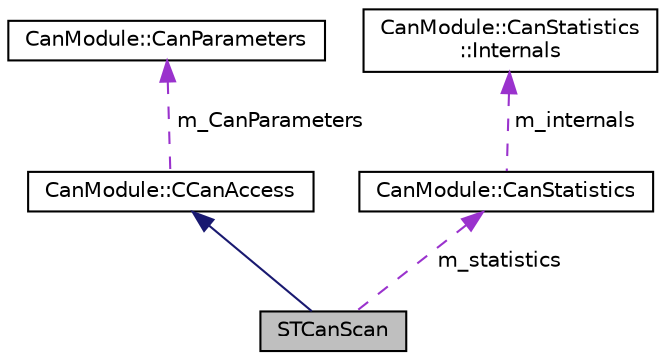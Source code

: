 digraph "STCanScan"
{
 // LATEX_PDF_SIZE
  edge [fontname="Helvetica",fontsize="10",labelfontname="Helvetica",labelfontsize="10"];
  node [fontname="Helvetica",fontsize="10",shape=record];
  Node1 [label="STCanScan",height=0.2,width=0.4,color="black", fillcolor="grey75", style="filled", fontcolor="black",tooltip=" "];
  Node2 -> Node1 [dir="back",color="midnightblue",fontsize="10",style="solid",fontname="Helvetica"];
  Node2 [label="CanModule::CCanAccess",height=0.2,width=0.4,color="black", fillcolor="white", style="filled",URL="$classCanModule_1_1CCanAccess.html",tooltip=" "];
  Node3 -> Node2 [dir="back",color="darkorchid3",fontsize="10",style="dashed",label=" m_CanParameters" ,fontname="Helvetica"];
  Node3 [label="CanModule::CanParameters",height=0.2,width=0.4,color="black", fillcolor="white", style="filled",URL="$structCanModule_1_1CanParameters.html",tooltip=" "];
  Node4 -> Node1 [dir="back",color="darkorchid3",fontsize="10",style="dashed",label=" m_statistics" ,fontname="Helvetica"];
  Node4 [label="CanModule::CanStatistics",height=0.2,width=0.4,color="black", fillcolor="white", style="filled",URL="$classCanModule_1_1CanStatistics.html",tooltip=" "];
  Node5 -> Node4 [dir="back",color="darkorchid3",fontsize="10",style="dashed",label=" m_internals" ,fontname="Helvetica"];
  Node5 [label="CanModule::CanStatistics\l::Internals",height=0.2,width=0.4,color="black", fillcolor="white", style="filled",URL="$classCanModule_1_1CanStatistics_1_1Internals.html",tooltip="Following is encapsulated as a class, to provide sane copying in assignment operator."];
}
